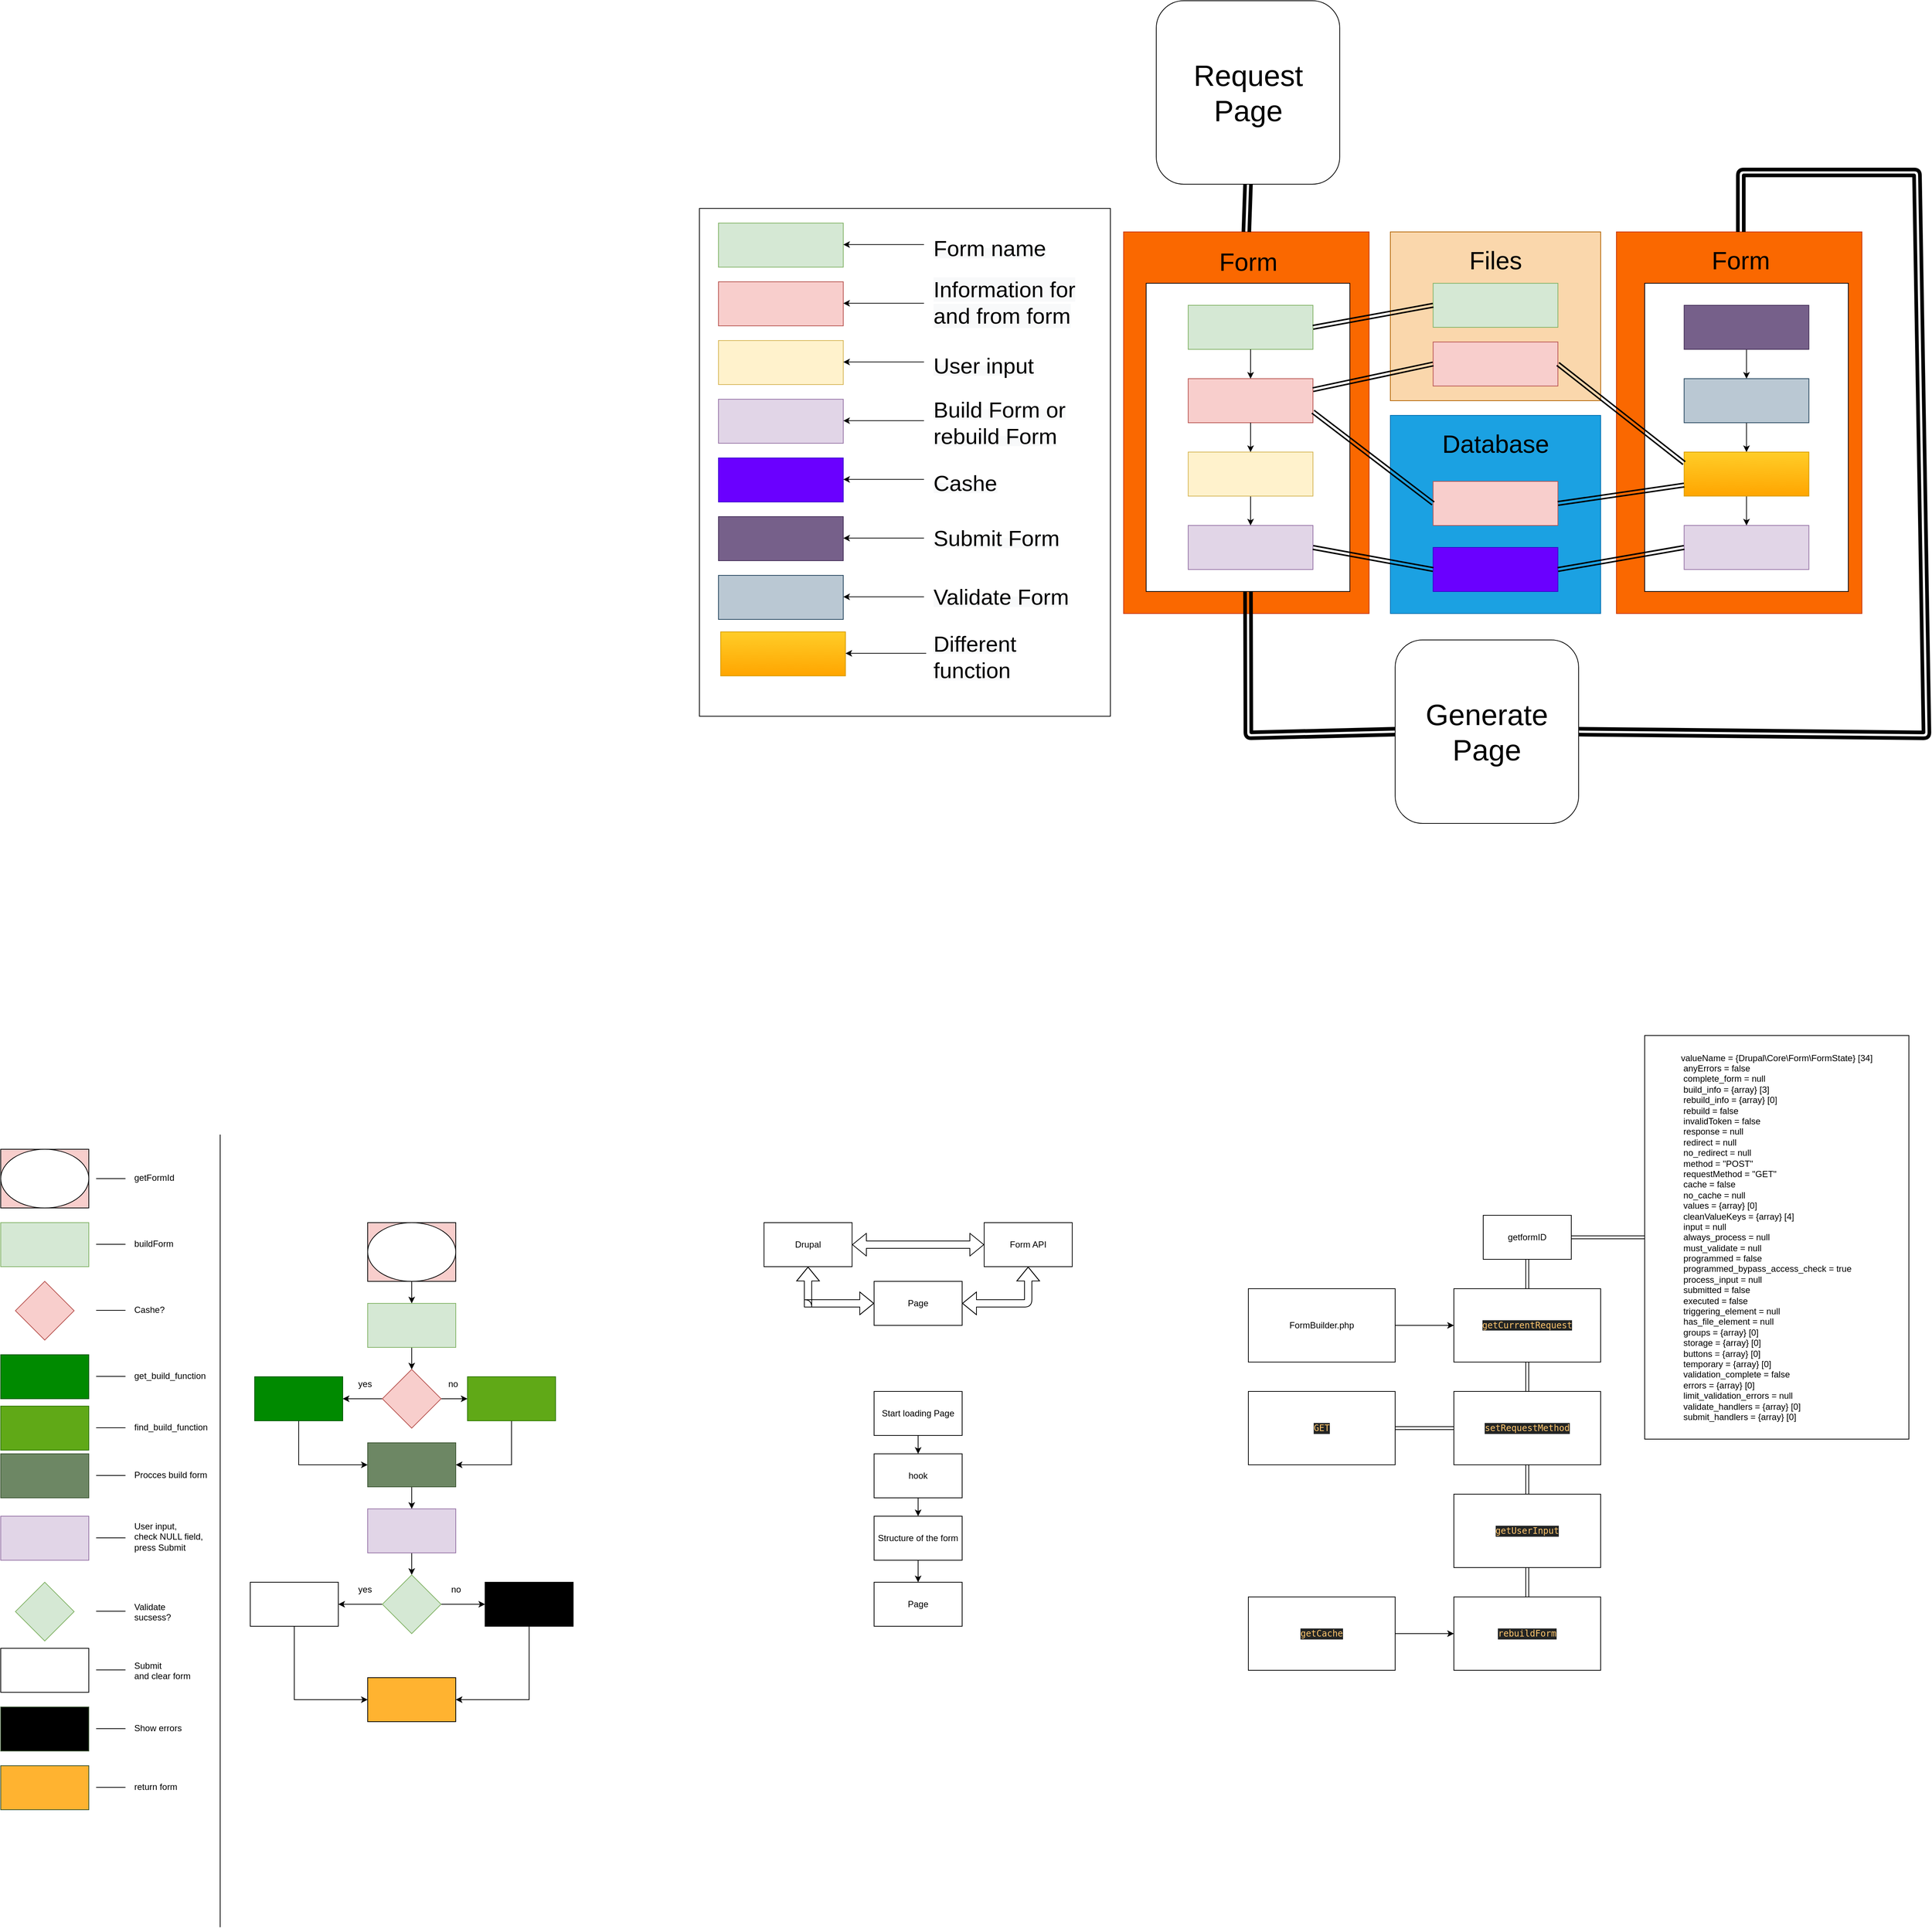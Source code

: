 <mxfile version="15.0.6" type="github" pages="2">
  <diagram id="O6ief5u6mfypZy1Qq0Gh" name="Form API">
    <mxGraphModel dx="1845" dy="2714" grid="0" gridSize="10" guides="1" tooltips="1" connect="1" arrows="1" fold="1" page="0" pageScale="1" pageWidth="827" pageHeight="1169" math="0" shadow="0">
      <root>
        <mxCell id="0" />
        <mxCell id="1" parent="0" />
        <mxCell id="ZhEofRnkuKqLZuCovYMp-74" value="" style="rounded=0;whiteSpace=wrap;html=1;" parent="1" vertex="1">
          <mxGeometry x="972" y="-1262" width="560" height="692" as="geometry" />
        </mxCell>
        <mxCell id="5OaVhiMx0Exll1gIUmzS-57" value="" style="rounded=0;whiteSpace=wrap;html=1;fillColor=#fa6800;strokeColor=#C73500;fontColor=#000000;" parent="1" vertex="1">
          <mxGeometry x="1550" y="-1230" width="334.5" height="520" as="geometry" />
        </mxCell>
        <mxCell id="ZhEofRnkuKqLZuCovYMp-63" value="" style="rounded=0;whiteSpace=wrap;html=1;fillColor=#fa6800;strokeColor=#C73500;fontColor=#000000;" parent="1" vertex="1">
          <mxGeometry x="2221.5" y="-1230" width="334.5" height="520" as="geometry" />
        </mxCell>
        <mxCell id="ZhEofRnkuKqLZuCovYMp-64" value="&lt;font style=&quot;font-size: 34px&quot;&gt;Form&lt;/font&gt;" style="text;html=1;strokeColor=none;fillColor=none;align=center;verticalAlign=middle;whiteSpace=wrap;rounded=0;" parent="1" vertex="1">
          <mxGeometry x="2273" y="-1230" width="236" height="78" as="geometry" />
        </mxCell>
        <mxCell id="ZhEofRnkuKqLZuCovYMp-41" value="" style="rounded=0;whiteSpace=wrap;html=1;" parent="1" vertex="1">
          <mxGeometry x="2260" y="-1160" width="277.5" height="420" as="geometry" />
        </mxCell>
        <mxCell id="ZhEofRnkuKqLZuCovYMp-57" value="" style="edgeStyle=orthogonalEdgeStyle;rounded=0;orthogonalLoop=1;jettySize=auto;html=1;" parent="1" source="ZhEofRnkuKqLZuCovYMp-43" target="ZhEofRnkuKqLZuCovYMp-45" edge="1">
          <mxGeometry x="2602.75" y="-1205" as="geometry" />
        </mxCell>
        <mxCell id="ZhEofRnkuKqLZuCovYMp-43" value="" style="rounded=0;whiteSpace=wrap;html=1;fillColor=#76608a;strokeColor=#432D57;fontColor=#ffffff;" parent="1" vertex="1">
          <mxGeometry x="2313.75" y="-1130" width="170" height="60" as="geometry" />
        </mxCell>
        <mxCell id="ZhEofRnkuKqLZuCovYMp-70" value="" style="edgeStyle=orthogonalEdgeStyle;rounded=0;orthogonalLoop=1;jettySize=auto;html=1;" parent="1" source="ZhEofRnkuKqLZuCovYMp-45" target="ZhEofRnkuKqLZuCovYMp-69" edge="1">
          <mxGeometry relative="1" as="geometry" />
        </mxCell>
        <mxCell id="ZhEofRnkuKqLZuCovYMp-45" value="" style="rounded=0;whiteSpace=wrap;html=1;fillColor=#bac8d3;strokeColor=#23445d;" parent="1" vertex="1">
          <mxGeometry x="2313.75" y="-1030" width="170" height="60" as="geometry" />
        </mxCell>
        <mxCell id="ZhEofRnkuKqLZuCovYMp-15" value="" style="rounded=0;whiteSpace=wrap;html=1;fillColor=#fad7ac;strokeColor=#b46504;" parent="1" vertex="1">
          <mxGeometry x="1913.5" y="-1230" width="286.5" height="230" as="geometry" />
        </mxCell>
        <mxCell id="ZhEofRnkuKqLZuCovYMp-9" value="" style="rounded=0;whiteSpace=wrap;html=1;fillColor=#1ba1e2;strokeColor=#006EAF;fontColor=#ffffff;" parent="1" vertex="1">
          <mxGeometry x="1913.5" y="-980" width="286.5" height="270" as="geometry" />
        </mxCell>
        <mxCell id="vwDWFzu-jIrDnHgNc5qG-3" value="" style="group;shadow=0;fillColor=#f8cecc;strokeColor=#000000;" parent="1" vertex="1" connectable="0">
          <mxGeometry x="520" y="120" width="120" height="80" as="geometry" />
        </mxCell>
        <mxCell id="vwDWFzu-jIrDnHgNc5qG-1" value="" style="ellipse;whiteSpace=wrap;html=1;" parent="vwDWFzu-jIrDnHgNc5qG-3" vertex="1">
          <mxGeometry width="120" height="80" as="geometry" />
        </mxCell>
        <mxCell id="vwDWFzu-jIrDnHgNc5qG-7" value="" style="edgeStyle=orthogonalEdgeStyle;rounded=0;orthogonalLoop=1;jettySize=auto;html=1;" parent="1" source="vwDWFzu-jIrDnHgNc5qG-4" target="vwDWFzu-jIrDnHgNc5qG-6" edge="1">
          <mxGeometry relative="1" as="geometry" />
        </mxCell>
        <mxCell id="vwDWFzu-jIrDnHgNc5qG-4" value="" style="whiteSpace=wrap;html=1;fillColor=#d5e8d4;strokeColor=#82b366;" parent="1" vertex="1">
          <mxGeometry x="520" y="230" width="120" height="60" as="geometry" />
        </mxCell>
        <mxCell id="vwDWFzu-jIrDnHgNc5qG-5" value="" style="edgeStyle=orthogonalEdgeStyle;rounded=0;orthogonalLoop=1;jettySize=auto;html=1;" parent="1" source="vwDWFzu-jIrDnHgNc5qG-1" target="vwDWFzu-jIrDnHgNc5qG-4" edge="1">
          <mxGeometry relative="1" as="geometry" />
        </mxCell>
        <mxCell id="vwDWFzu-jIrDnHgNc5qG-9" value="" style="edgeStyle=orthogonalEdgeStyle;rounded=0;orthogonalLoop=1;jettySize=auto;html=1;" parent="1" source="vwDWFzu-jIrDnHgNc5qG-6" target="vwDWFzu-jIrDnHgNc5qG-8" edge="1">
          <mxGeometry relative="1" as="geometry" />
        </mxCell>
        <mxCell id="vwDWFzu-jIrDnHgNc5qG-11" value="" style="edgeStyle=orthogonalEdgeStyle;rounded=0;orthogonalLoop=1;jettySize=auto;html=1;" parent="1" source="vwDWFzu-jIrDnHgNc5qG-6" target="vwDWFzu-jIrDnHgNc5qG-10" edge="1">
          <mxGeometry relative="1" as="geometry" />
        </mxCell>
        <mxCell id="vwDWFzu-jIrDnHgNc5qG-6" value="&lt;div&gt;&lt;br&gt;&lt;/div&gt;" style="rhombus;whiteSpace=wrap;html=1;fillColor=#f8cecc;strokeColor=#b85450;" parent="1" vertex="1">
          <mxGeometry x="540" y="320" width="80" height="80" as="geometry" />
        </mxCell>
        <mxCell id="vwDWFzu-jIrDnHgNc5qG-16" style="edgeStyle=orthogonalEdgeStyle;rounded=0;orthogonalLoop=1;jettySize=auto;html=1;exitX=0.5;exitY=1;exitDx=0;exitDy=0;entryX=1;entryY=0.5;entryDx=0;entryDy=0;" parent="1" source="vwDWFzu-jIrDnHgNc5qG-8" target="vwDWFzu-jIrDnHgNc5qG-14" edge="1">
          <mxGeometry relative="1" as="geometry" />
        </mxCell>
        <mxCell id="vwDWFzu-jIrDnHgNc5qG-8" value="" style="whiteSpace=wrap;html=1;fillColor=#60a917;strokeColor=#2D7600;fontColor=#ffffff;" parent="1" vertex="1">
          <mxGeometry x="656" y="330" width="120" height="60" as="geometry" />
        </mxCell>
        <mxCell id="vwDWFzu-jIrDnHgNc5qG-15" value="" style="edgeStyle=orthogonalEdgeStyle;rounded=0;orthogonalLoop=1;jettySize=auto;html=1;entryX=0;entryY=0.5;entryDx=0;entryDy=0;" parent="1" source="vwDWFzu-jIrDnHgNc5qG-10" target="vwDWFzu-jIrDnHgNc5qG-14" edge="1">
          <mxGeometry relative="1" as="geometry">
            <Array as="points">
              <mxPoint x="426" y="450" />
            </Array>
          </mxGeometry>
        </mxCell>
        <mxCell id="vwDWFzu-jIrDnHgNc5qG-10" value="&lt;div&gt;&lt;br&gt;&lt;/div&gt;" style="whiteSpace=wrap;html=1;fillColor=#008a00;strokeColor=#005700;fontColor=#ffffff;" parent="1" vertex="1">
          <mxGeometry x="366" y="330" width="120" height="60" as="geometry" />
        </mxCell>
        <mxCell id="vwDWFzu-jIrDnHgNc5qG-12" value="&lt;div&gt;yes&lt;/div&gt;" style="text;html=1;align=center;verticalAlign=middle;resizable=0;points=[];autosize=1;strokeColor=none;" parent="1" vertex="1">
          <mxGeometry x="501" y="330" width="30" height="20" as="geometry" />
        </mxCell>
        <mxCell id="vwDWFzu-jIrDnHgNc5qG-13" value="&lt;div&gt;no&lt;/div&gt;" style="text;html=1;align=center;verticalAlign=middle;resizable=0;points=[];autosize=1;strokeColor=none;" parent="1" vertex="1">
          <mxGeometry x="621" y="330" width="30" height="20" as="geometry" />
        </mxCell>
        <mxCell id="vwDWFzu-jIrDnHgNc5qG-22" value="" style="edgeStyle=orthogonalEdgeStyle;rounded=0;orthogonalLoop=1;jettySize=auto;html=1;" parent="1" source="vwDWFzu-jIrDnHgNc5qG-14" target="vwDWFzu-jIrDnHgNc5qG-21" edge="1">
          <mxGeometry relative="1" as="geometry" />
        </mxCell>
        <mxCell id="vwDWFzu-jIrDnHgNc5qG-14" value="" style="whiteSpace=wrap;html=1;fillColor=#6d8764;strokeColor=#3A5431;fontColor=#ffffff;" parent="1" vertex="1">
          <mxGeometry x="520" y="420" width="120" height="60" as="geometry" />
        </mxCell>
        <mxCell id="vwDWFzu-jIrDnHgNc5qG-24" value="" style="edgeStyle=orthogonalEdgeStyle;rounded=0;orthogonalLoop=1;jettySize=auto;html=1;" parent="1" source="vwDWFzu-jIrDnHgNc5qG-21" target="vwDWFzu-jIrDnHgNc5qG-23" edge="1">
          <mxGeometry relative="1" as="geometry" />
        </mxCell>
        <mxCell id="vwDWFzu-jIrDnHgNc5qG-21" value="" style="whiteSpace=wrap;html=1;fillColor=#e1d5e7;strokeColor=#9673a6;" parent="1" vertex="1">
          <mxGeometry x="520" y="510" width="120" height="60" as="geometry" />
        </mxCell>
        <mxCell id="vwDWFzu-jIrDnHgNc5qG-30" value="" style="edgeStyle=orthogonalEdgeStyle;rounded=0;orthogonalLoop=1;jettySize=auto;html=1;" parent="1" source="vwDWFzu-jIrDnHgNc5qG-23" target="vwDWFzu-jIrDnHgNc5qG-29" edge="1">
          <mxGeometry relative="1" as="geometry" />
        </mxCell>
        <mxCell id="vwDWFzu-jIrDnHgNc5qG-32" value="" style="edgeStyle=orthogonalEdgeStyle;rounded=0;orthogonalLoop=1;jettySize=auto;html=1;" parent="1" source="vwDWFzu-jIrDnHgNc5qG-23" target="vwDWFzu-jIrDnHgNc5qG-31" edge="1">
          <mxGeometry relative="1" as="geometry" />
        </mxCell>
        <mxCell id="vwDWFzu-jIrDnHgNc5qG-23" value="" style="rhombus;whiteSpace=wrap;html=1;fillColor=#d5e8d4;strokeColor=#82b366;" parent="1" vertex="1">
          <mxGeometry x="540" y="600" width="80" height="80" as="geometry" />
        </mxCell>
        <mxCell id="vwDWFzu-jIrDnHgNc5qG-39" style="edgeStyle=orthogonalEdgeStyle;rounded=0;orthogonalLoop=1;jettySize=auto;html=1;exitX=0.5;exitY=1;exitDx=0;exitDy=0;entryX=0;entryY=0.5;entryDx=0;entryDy=0;" parent="1" source="vwDWFzu-jIrDnHgNc5qG-29" target="vwDWFzu-jIrDnHgNc5qG-35" edge="1">
          <mxGeometry relative="1" as="geometry" />
        </mxCell>
        <mxCell id="vwDWFzu-jIrDnHgNc5qG-29" value="" style="whiteSpace=wrap;html=1;" parent="1" vertex="1">
          <mxGeometry x="360" y="610" width="120" height="60" as="geometry" />
        </mxCell>
        <mxCell id="vwDWFzu-jIrDnHgNc5qG-38" style="edgeStyle=orthogonalEdgeStyle;rounded=0;orthogonalLoop=1;jettySize=auto;html=1;exitX=0.5;exitY=1;exitDx=0;exitDy=0;entryX=1;entryY=0.5;entryDx=0;entryDy=0;" parent="1" source="vwDWFzu-jIrDnHgNc5qG-31" target="vwDWFzu-jIrDnHgNc5qG-35" edge="1">
          <mxGeometry relative="1" as="geometry" />
        </mxCell>
        <mxCell id="vwDWFzu-jIrDnHgNc5qG-31" value="" style="whiteSpace=wrap;html=1;fillColor=#000000;" parent="1" vertex="1">
          <mxGeometry x="680" y="610" width="120" height="60" as="geometry" />
        </mxCell>
        <mxCell id="vwDWFzu-jIrDnHgNc5qG-33" value="yes" style="text;html=1;align=center;verticalAlign=middle;resizable=0;points=[];autosize=1;strokeColor=none;" parent="1" vertex="1">
          <mxGeometry x="501" y="610" width="30" height="20" as="geometry" />
        </mxCell>
        <mxCell id="vwDWFzu-jIrDnHgNc5qG-34" value="no" style="text;html=1;align=center;verticalAlign=middle;resizable=0;points=[];autosize=1;strokeColor=none;" parent="1" vertex="1">
          <mxGeometry x="625" y="610" width="30" height="20" as="geometry" />
        </mxCell>
        <mxCell id="vwDWFzu-jIrDnHgNc5qG-35" value="" style="whiteSpace=wrap;html=1;fillColor=#FFB330;" parent="1" vertex="1">
          <mxGeometry x="520" y="740" width="120" height="60" as="geometry" />
        </mxCell>
        <mxCell id="UKn0JYUitaW4UZxNzAGU-24" value="" style="group;shadow=0;fillColor=#f8cecc;strokeColor=#000000;" parent="1" vertex="1" connectable="0">
          <mxGeometry x="20" y="20" width="120" height="80" as="geometry" />
        </mxCell>
        <mxCell id="UKn0JYUitaW4UZxNzAGU-25" value="" style="ellipse;whiteSpace=wrap;html=1;" parent="UKn0JYUitaW4UZxNzAGU-24" vertex="1">
          <mxGeometry width="120" height="80" as="geometry" />
        </mxCell>
        <mxCell id="UKn0JYUitaW4UZxNzAGU-28" value="&lt;div&gt;getFormId&lt;/div&gt;" style="text;whiteSpace=wrap;html=1;" parent="1" vertex="1">
          <mxGeometry x="200" y="45" width="80" height="30" as="geometry" />
        </mxCell>
        <mxCell id="UKn0JYUitaW4UZxNzAGU-31" value="" style="endArrow=none;html=1;" parent="1" edge="1">
          <mxGeometry width="50" height="50" relative="1" as="geometry">
            <mxPoint x="150" y="60" as="sourcePoint" />
            <mxPoint x="190" y="60" as="targetPoint" />
          </mxGeometry>
        </mxCell>
        <mxCell id="UKn0JYUitaW4UZxNzAGU-32" value="" style="whiteSpace=wrap;html=1;fillColor=#d5e8d4;strokeColor=#82b366;" parent="1" vertex="1">
          <mxGeometry x="20" y="120" width="120" height="60" as="geometry" />
        </mxCell>
        <mxCell id="UKn0JYUitaW4UZxNzAGU-33" value="" style="endArrow=none;html=1;" parent="1" edge="1">
          <mxGeometry width="50" height="50" relative="1" as="geometry">
            <mxPoint x="150" y="149.5" as="sourcePoint" />
            <mxPoint x="190" y="149.5" as="targetPoint" />
          </mxGeometry>
        </mxCell>
        <mxCell id="UKn0JYUitaW4UZxNzAGU-34" value="buildForm" style="text;whiteSpace=wrap;html=1;" parent="1" vertex="1">
          <mxGeometry x="200" y="135" width="80" height="30" as="geometry" />
        </mxCell>
        <mxCell id="UKn0JYUitaW4UZxNzAGU-35" value="&lt;div&gt;&lt;br&gt;&lt;/div&gt;" style="rhombus;whiteSpace=wrap;html=1;fillColor=#f8cecc;strokeColor=#b85450;" parent="1" vertex="1">
          <mxGeometry x="40" y="200" width="80" height="80" as="geometry" />
        </mxCell>
        <mxCell id="UKn0JYUitaW4UZxNzAGU-36" value="" style="rhombus;whiteSpace=wrap;html=1;fillColor=#d5e8d4;strokeColor=#82b366;" parent="1" vertex="1">
          <mxGeometry x="40" y="610" width="80" height="80" as="geometry" />
        </mxCell>
        <mxCell id="UKn0JYUitaW4UZxNzAGU-37" value="" style="endArrow=none;html=1;" parent="1" edge="1">
          <mxGeometry width="50" height="50" relative="1" as="geometry">
            <mxPoint x="150" y="239.5" as="sourcePoint" />
            <mxPoint x="190" y="239.5" as="targetPoint" />
          </mxGeometry>
        </mxCell>
        <mxCell id="UKn0JYUitaW4UZxNzAGU-38" value="" style="endArrow=none;html=1;" parent="1" edge="1">
          <mxGeometry width="50" height="50" relative="1" as="geometry">
            <mxPoint x="150" y="649.5" as="sourcePoint" />
            <mxPoint x="190" y="649.5" as="targetPoint" />
          </mxGeometry>
        </mxCell>
        <mxCell id="UKn0JYUitaW4UZxNzAGU-39" value="&lt;div&gt;Cashe?&lt;/div&gt;" style="text;whiteSpace=wrap;html=1;" parent="1" vertex="1">
          <mxGeometry x="200" y="225" width="70" height="30" as="geometry" />
        </mxCell>
        <mxCell id="UKn0JYUitaW4UZxNzAGU-40" value="&lt;div&gt;Validate&lt;/div&gt;&lt;div&gt;sucsess?&lt;/div&gt;" style="text;whiteSpace=wrap;html=1;" parent="1" vertex="1">
          <mxGeometry x="200" y="630" width="70" height="40" as="geometry" />
        </mxCell>
        <mxCell id="UKn0JYUitaW4UZxNzAGU-41" value="" style="whiteSpace=wrap;html=1;fillColor=#e1d5e7;strokeColor=#9673a6;" parent="1" vertex="1">
          <mxGeometry x="20" y="520" width="120" height="60" as="geometry" />
        </mxCell>
        <mxCell id="UKn0JYUitaW4UZxNzAGU-42" value="" style="endArrow=none;html=1;" parent="1" edge="1">
          <mxGeometry width="50" height="50" relative="1" as="geometry">
            <mxPoint x="150" y="549.5" as="sourcePoint" />
            <mxPoint x="190" y="549.5" as="targetPoint" />
          </mxGeometry>
        </mxCell>
        <mxCell id="UKn0JYUitaW4UZxNzAGU-43" value="&lt;div&gt;User input,&lt;br&gt;check NULL field,&lt;br&gt;&lt;/div&gt;press Submit" style="text;whiteSpace=wrap;html=1;" parent="1" vertex="1">
          <mxGeometry x="200" y="520" width="120" height="60" as="geometry" />
        </mxCell>
        <mxCell id="UKn0JYUitaW4UZxNzAGU-44" value="&lt;div&gt;&lt;br&gt;&lt;/div&gt;" style="whiteSpace=wrap;html=1;fillColor=#008a00;strokeColor=#005700;fontColor=#ffffff;" parent="1" vertex="1">
          <mxGeometry x="20" y="300" width="120" height="60" as="geometry" />
        </mxCell>
        <mxCell id="UKn0JYUitaW4UZxNzAGU-45" value="&lt;div&gt;get_build_function&lt;/div&gt;" style="text;whiteSpace=wrap;html=1;" parent="1" vertex="1">
          <mxGeometry x="200" y="315" width="120" height="30" as="geometry" />
        </mxCell>
        <mxCell id="UKn0JYUitaW4UZxNzAGU-47" value="" style="endArrow=none;html=1;" parent="1" edge="1">
          <mxGeometry width="50" height="50" relative="1" as="geometry">
            <mxPoint x="150" y="329.5" as="sourcePoint" />
            <mxPoint x="190" y="329.5" as="targetPoint" />
          </mxGeometry>
        </mxCell>
        <mxCell id="UKn0JYUitaW4UZxNzAGU-48" value="&lt;div&gt;&lt;br&gt;&lt;/div&gt;" style="whiteSpace=wrap;html=1;fillColor=#60a917;strokeColor=#2D7600;fontColor=#ffffff;" parent="1" vertex="1">
          <mxGeometry x="20" y="370" width="120" height="60" as="geometry" />
        </mxCell>
        <mxCell id="UKn0JYUitaW4UZxNzAGU-49" value="&lt;div&gt;find_build_function&lt;/div&gt;" style="text;whiteSpace=wrap;html=1;" parent="1" vertex="1">
          <mxGeometry x="200" y="385" width="120" height="30" as="geometry" />
        </mxCell>
        <mxCell id="UKn0JYUitaW4UZxNzAGU-50" value="" style="endArrow=none;html=1;" parent="1" edge="1">
          <mxGeometry width="50" height="50" relative="1" as="geometry">
            <mxPoint x="150" y="399.5" as="sourcePoint" />
            <mxPoint x="190" y="399.5" as="targetPoint" />
          </mxGeometry>
        </mxCell>
        <mxCell id="UKn0JYUitaW4UZxNzAGU-51" value="&lt;div&gt;&lt;br&gt;&lt;/div&gt;" style="whiteSpace=wrap;html=1;fillColor=#6d8764;strokeColor=#3A5431;fontColor=#ffffff;" parent="1" vertex="1">
          <mxGeometry x="20" y="435" width="120" height="60" as="geometry" />
        </mxCell>
        <mxCell id="UKn0JYUitaW4UZxNzAGU-52" value="&lt;div&gt;Procces build form&lt;/div&gt;" style="text;whiteSpace=wrap;html=1;" parent="1" vertex="1">
          <mxGeometry x="200" y="450" width="120" height="30" as="geometry" />
        </mxCell>
        <mxCell id="UKn0JYUitaW4UZxNzAGU-53" value="" style="endArrow=none;html=1;" parent="1" edge="1">
          <mxGeometry width="50" height="50" relative="1" as="geometry">
            <mxPoint x="150" y="464.5" as="sourcePoint" />
            <mxPoint x="190" y="464.5" as="targetPoint" />
          </mxGeometry>
        </mxCell>
        <mxCell id="UKn0JYUitaW4UZxNzAGU-54" value="" style="endArrow=none;html=1;" parent="1" edge="1">
          <mxGeometry width="50" height="50" relative="1" as="geometry">
            <mxPoint x="319" y="1080" as="sourcePoint" />
            <mxPoint x="319" as="targetPoint" />
          </mxGeometry>
        </mxCell>
        <mxCell id="UKn0JYUitaW4UZxNzAGU-55" value="&lt;div&gt;&lt;br&gt;&lt;/div&gt;" style="whiteSpace=wrap;html=1;strokeColor=#3A5431;fontColor=#ffffff;fillColor=#000000;" parent="1" vertex="1">
          <mxGeometry x="20" y="780" width="120" height="60" as="geometry" />
        </mxCell>
        <mxCell id="UKn0JYUitaW4UZxNzAGU-56" value="&lt;div&gt;Show errors&lt;/div&gt;" style="text;whiteSpace=wrap;html=1;" parent="1" vertex="1">
          <mxGeometry x="200" y="795" width="120" height="30" as="geometry" />
        </mxCell>
        <mxCell id="UKn0JYUitaW4UZxNzAGU-57" value="" style="endArrow=none;html=1;" parent="1" edge="1">
          <mxGeometry width="50" height="50" relative="1" as="geometry">
            <mxPoint x="150" y="809.5" as="sourcePoint" />
            <mxPoint x="190" y="809.5" as="targetPoint" />
          </mxGeometry>
        </mxCell>
        <mxCell id="UKn0JYUitaW4UZxNzAGU-59" value="" style="whiteSpace=wrap;html=1;" parent="1" vertex="1">
          <mxGeometry x="20" y="700" width="120" height="60" as="geometry" />
        </mxCell>
        <mxCell id="UKn0JYUitaW4UZxNzAGU-60" value="" style="endArrow=none;html=1;" parent="1" edge="1">
          <mxGeometry width="50" height="50" relative="1" as="geometry">
            <mxPoint x="150" y="729.5" as="sourcePoint" />
            <mxPoint x="190" y="729.5" as="targetPoint" />
          </mxGeometry>
        </mxCell>
        <mxCell id="UKn0JYUitaW4UZxNzAGU-61" value="Submit&lt;br&gt;and clear form" style="text;whiteSpace=wrap;html=1;" parent="1" vertex="1">
          <mxGeometry x="200" y="710" width="90" height="40" as="geometry" />
        </mxCell>
        <mxCell id="UKn0JYUitaW4UZxNzAGU-62" value="&lt;div&gt;&lt;br&gt;&lt;/div&gt;" style="whiteSpace=wrap;html=1;strokeColor=#3A5431;fontColor=#ffffff;fillColor=#FFB330;" parent="1" vertex="1">
          <mxGeometry x="20" y="860" width="120" height="60" as="geometry" />
        </mxCell>
        <mxCell id="UKn0JYUitaW4UZxNzAGU-63" value="&lt;div&gt;return form&lt;/div&gt;" style="text;whiteSpace=wrap;html=1;" parent="1" vertex="1">
          <mxGeometry x="200" y="875" width="120" height="30" as="geometry" />
        </mxCell>
        <mxCell id="UKn0JYUitaW4UZxNzAGU-64" value="" style="endArrow=none;html=1;" parent="1" edge="1">
          <mxGeometry width="50" height="50" relative="1" as="geometry">
            <mxPoint x="150" y="889.5" as="sourcePoint" />
            <mxPoint x="190" y="889.5" as="targetPoint" />
          </mxGeometry>
        </mxCell>
        <mxCell id="5OaVhiMx0Exll1gIUmzS-1" value="Drupal&lt;br&gt;" style="rounded=0;whiteSpace=wrap;html=1;" parent="1" vertex="1">
          <mxGeometry x="1060" y="120" width="120" height="60" as="geometry" />
        </mxCell>
        <mxCell id="5OaVhiMx0Exll1gIUmzS-2" value="Form API" style="rounded=0;whiteSpace=wrap;html=1;" parent="1" vertex="1">
          <mxGeometry x="1360" y="120" width="120" height="60" as="geometry" />
        </mxCell>
        <mxCell id="5OaVhiMx0Exll1gIUmzS-3" value="Page" style="rounded=0;whiteSpace=wrap;html=1;" parent="1" vertex="1">
          <mxGeometry x="1210" y="200" width="120" height="60" as="geometry" />
        </mxCell>
        <mxCell id="5OaVhiMx0Exll1gIUmzS-4" value="" style="shape=flexArrow;endArrow=classic;startArrow=classic;html=1;entryX=0;entryY=0.5;entryDx=0;entryDy=0;exitX=0.5;exitY=1;exitDx=0;exitDy=0;" parent="1" source="5OaVhiMx0Exll1gIUmzS-1" target="5OaVhiMx0Exll1gIUmzS-3" edge="1">
          <mxGeometry width="100" height="100" relative="1" as="geometry">
            <mxPoint x="1040" y="420" as="sourcePoint" />
            <mxPoint x="1140" y="320" as="targetPoint" />
            <Array as="points">
              <mxPoint x="1120" y="240" />
              <mxPoint x="1120" y="230" />
            </Array>
          </mxGeometry>
        </mxCell>
        <mxCell id="5OaVhiMx0Exll1gIUmzS-5" value="" style="shape=flexArrow;endArrow=classic;startArrow=classic;html=1;entryX=0;entryY=0.5;entryDx=0;entryDy=0;exitX=1;exitY=0.5;exitDx=0;exitDy=0;" parent="1" source="5OaVhiMx0Exll1gIUmzS-1" target="5OaVhiMx0Exll1gIUmzS-2" edge="1">
          <mxGeometry width="100" height="100" relative="1" as="geometry">
            <mxPoint x="1040" y="420" as="sourcePoint" />
            <mxPoint x="1140" y="320" as="targetPoint" />
          </mxGeometry>
        </mxCell>
        <mxCell id="5OaVhiMx0Exll1gIUmzS-11" value="" style="edgeStyle=orthogonalEdgeStyle;rounded=0;orthogonalLoop=1;jettySize=auto;html=1;" parent="1" source="5OaVhiMx0Exll1gIUmzS-7" target="5OaVhiMx0Exll1gIUmzS-8" edge="1">
          <mxGeometry relative="1" as="geometry" />
        </mxCell>
        <mxCell id="5OaVhiMx0Exll1gIUmzS-7" value="Start loading Page" style="rounded=0;whiteSpace=wrap;html=1;" parent="1" vertex="1">
          <mxGeometry x="1210" y="350" width="120" height="60" as="geometry" />
        </mxCell>
        <mxCell id="5OaVhiMx0Exll1gIUmzS-13" value="" style="edgeStyle=orthogonalEdgeStyle;rounded=0;orthogonalLoop=1;jettySize=auto;html=1;entryX=0.5;entryY=0;entryDx=0;entryDy=0;" parent="1" source="5OaVhiMx0Exll1gIUmzS-8" target="5OaVhiMx0Exll1gIUmzS-18" edge="1">
          <mxGeometry relative="1" as="geometry">
            <mxPoint x="1270" y="520" as="targetPoint" />
          </mxGeometry>
        </mxCell>
        <mxCell id="5OaVhiMx0Exll1gIUmzS-8" value="hook" style="rounded=0;whiteSpace=wrap;html=1;" parent="1" vertex="1">
          <mxGeometry x="1210" y="435" width="120" height="60" as="geometry" />
        </mxCell>
        <mxCell id="5OaVhiMx0Exll1gIUmzS-17" value="" style="edgeStyle=orthogonalEdgeStyle;rounded=0;orthogonalLoop=1;jettySize=auto;html=1;exitX=0.5;exitY=1;exitDx=0;exitDy=0;" parent="1" source="5OaVhiMx0Exll1gIUmzS-18" target="5OaVhiMx0Exll1gIUmzS-16" edge="1">
          <mxGeometry relative="1" as="geometry">
            <mxPoint x="1270" y="580" as="sourcePoint" />
          </mxGeometry>
        </mxCell>
        <mxCell id="5OaVhiMx0Exll1gIUmzS-16" value="Page" style="whiteSpace=wrap;html=1;rounded=0;" parent="1" vertex="1">
          <mxGeometry x="1210" y="610" width="120" height="60" as="geometry" />
        </mxCell>
        <mxCell id="5OaVhiMx0Exll1gIUmzS-18" value="Structure of the form" style="rounded=0;whiteSpace=wrap;html=1;" parent="1" vertex="1">
          <mxGeometry x="1210" y="520" width="120" height="60" as="geometry" />
        </mxCell>
        <mxCell id="5OaVhiMx0Exll1gIUmzS-20" value="" style="shape=flexArrow;endArrow=classic;startArrow=classic;html=1;entryX=0.5;entryY=1;entryDx=0;entryDy=0;exitX=1;exitY=0.5;exitDx=0;exitDy=0;" parent="1" source="5OaVhiMx0Exll1gIUmzS-3" target="5OaVhiMx0Exll1gIUmzS-2" edge="1">
          <mxGeometry width="100" height="100" relative="1" as="geometry">
            <mxPoint x="1260" y="230" as="sourcePoint" />
            <mxPoint x="1360" y="130" as="targetPoint" />
            <Array as="points">
              <mxPoint x="1420" y="230" />
              <mxPoint x="1420" y="210" />
            </Array>
          </mxGeometry>
        </mxCell>
        <mxCell id="5OaVhiMx0Exll1gIUmzS-21" value="getformID" style="rounded=0;whiteSpace=wrap;html=1;" parent="1" vertex="1">
          <mxGeometry x="2040" y="110" width="120" height="60" as="geometry" />
        </mxCell>
        <mxCell id="5OaVhiMx0Exll1gIUmzS-22" value="&lt;span style=&quot;background-color: rgb(35 , 37 , 37) ; color: rgb(255 , 198 , 109) ; font-family: &amp;#34;jetbrains mono&amp;#34; , monospace&quot;&gt;getCurrentRequest&lt;/span&gt;" style="whiteSpace=wrap;html=1;rounded=0;" parent="1" vertex="1">
          <mxGeometry x="2000" y="210" width="200" height="100" as="geometry" />
        </mxCell>
        <mxCell id="5OaVhiMx0Exll1gIUmzS-24" value="&lt;pre style=&quot;background-color: #2b2b2b ; color: #a9b7c6 ; font-family: &amp;#34;jetbrains mono&amp;#34; , monospace ; font-size: 9 8pt&quot;&gt;&lt;span style=&quot;color: #ffc66d ; background-color: #232525&quot;&gt;setRequestMethod&lt;/span&gt;&lt;/pre&gt;" style="whiteSpace=wrap;html=1;rounded=0;" parent="1" vertex="1">
          <mxGeometry x="2000" y="350" width="200" height="100" as="geometry" />
        </mxCell>
        <mxCell id="5OaVhiMx0Exll1gIUmzS-29" value="&lt;pre style=&quot;background-color: #2b2b2b ; color: #a9b7c6 ; font-family: &amp;#34;jetbrains mono&amp;#34; , monospace ; font-size: 9 8pt&quot;&gt;&lt;span style=&quot;color: #ffc66d ; background-color: #232525&quot;&gt;GET&lt;/span&gt;&lt;/pre&gt;" style="whiteSpace=wrap;html=1;rounded=0;" parent="1" vertex="1">
          <mxGeometry x="1720" y="350" width="200" height="100" as="geometry" />
        </mxCell>
        <mxCell id="5OaVhiMx0Exll1gIUmzS-35" value="&lt;pre style=&quot;background-color: #2b2b2b ; color: #a9b7c6 ; font-family: &amp;#34;jetbrains mono&amp;#34; , monospace ; font-size: 9 8pt&quot;&gt;&lt;pre style=&quot;font-family: &amp;#34;jetbrains mono&amp;#34; , monospace&quot;&gt;&lt;span style=&quot;color: #ffc66d ; background-color: #232525&quot;&gt;getUserInput&lt;/span&gt;&lt;/pre&gt;&lt;/pre&gt;" style="whiteSpace=wrap;html=1;rounded=0;" parent="1" vertex="1">
          <mxGeometry x="2000" y="490" width="200" height="100" as="geometry" />
        </mxCell>
        <mxCell id="5OaVhiMx0Exll1gIUmzS-40" value="" style="edgeStyle=orthogonalEdgeStyle;rounded=0;orthogonalLoop=1;jettySize=auto;html=1;entryX=0;entryY=0.5;entryDx=0;entryDy=0;exitX=1;exitY=0.5;exitDx=0;exitDy=0;" parent="1" source="5OaVhiMx0Exll1gIUmzS-39" target="5OaVhiMx0Exll1gIUmzS-37" edge="1">
          <mxGeometry relative="1" as="geometry">
            <mxPoint x="1950" y="790" as="sourcePoint" />
          </mxGeometry>
        </mxCell>
        <mxCell id="5OaVhiMx0Exll1gIUmzS-37" value="&lt;pre style=&quot;background-color: #2b2b2b ; color: #a9b7c6 ; font-family: &amp;#34;jetbrains mono&amp;#34; , monospace ; font-size: 9 8pt&quot;&gt;&lt;pre style=&quot;font-family: &amp;#34;jetbrains mono&amp;#34; , monospace&quot;&gt;&lt;pre style=&quot;font-family: &amp;#34;jetbrains mono&amp;#34; , monospace&quot;&gt;&lt;span style=&quot;color: #ffc66d ; background-color: #232525&quot;&gt;rebuildForm&lt;/span&gt;&lt;/pre&gt;&lt;/pre&gt;&lt;/pre&gt;" style="whiteSpace=wrap;html=1;rounded=0;" parent="1" vertex="1">
          <mxGeometry x="2000" y="630" width="200" height="100" as="geometry" />
        </mxCell>
        <mxCell id="5OaVhiMx0Exll1gIUmzS-39" value="&lt;pre style=&quot;background-color: #2b2b2b ; color: #a9b7c6 ; font-family: &amp;#34;jetbrains mono&amp;#34; , monospace ; font-size: 9 8pt&quot;&gt;&lt;pre style=&quot;font-family: &amp;#34;jetbrains mono&amp;#34; , monospace&quot;&gt;&lt;pre style=&quot;font-family: &amp;#34;jetbrains mono&amp;#34; , monospace&quot;&gt;&lt;pre style=&quot;font-family: &amp;#34;jetbrains mono&amp;#34; , monospace&quot;&gt;&lt;span style=&quot;color: #ffc66d ; background-color: #232525&quot;&gt;getCache&lt;/span&gt;&lt;/pre&gt;&lt;/pre&gt;&lt;/pre&gt;&lt;/pre&gt;" style="whiteSpace=wrap;html=1;rounded=0;" parent="1" vertex="1">
          <mxGeometry x="1720" y="630" width="200" height="100" as="geometry" />
        </mxCell>
        <mxCell id="5OaVhiMx0Exll1gIUmzS-41" value="" style="endArrow=classic;html=1;entryX=0;entryY=0.5;entryDx=0;entryDy=0;exitX=1;exitY=0.5;exitDx=0;exitDy=0;" parent="1" source="5OaVhiMx0Exll1gIUmzS-42" target="5OaVhiMx0Exll1gIUmzS-22" edge="1">
          <mxGeometry width="50" height="50" relative="1" as="geometry">
            <mxPoint x="1920" y="225" as="sourcePoint" />
            <mxPoint x="1970" y="230" as="targetPoint" />
          </mxGeometry>
        </mxCell>
        <mxCell id="5OaVhiMx0Exll1gIUmzS-42" value="&lt;span style=&quot;font-family: &amp;#34;helvetica&amp;#34;&quot;&gt;FormBuilder.php&lt;/span&gt;" style="rounded=0;whiteSpace=wrap;html=1;" parent="1" vertex="1">
          <mxGeometry x="1720" y="210" width="200" height="100" as="geometry" />
        </mxCell>
        <mxCell id="5OaVhiMx0Exll1gIUmzS-44" value="&lt;div style=&quot;text-align: left&quot;&gt;valueName = {Drupal\Core\Form\FormState} [34]&lt;/div&gt;&lt;div style=&quot;text-align: left&quot;&gt;&amp;nbsp;anyErrors = false&lt;/div&gt;&lt;div style=&quot;text-align: left&quot;&gt;&amp;nbsp;complete_form = null&lt;/div&gt;&lt;div style=&quot;text-align: left&quot;&gt;&amp;nbsp;build_info = {array} [3]&lt;/div&gt;&lt;div style=&quot;text-align: left&quot;&gt;&amp;nbsp;rebuild_info = {array} [0]&lt;/div&gt;&lt;div style=&quot;text-align: left&quot;&gt;&amp;nbsp;rebuild = false&lt;/div&gt;&lt;div style=&quot;text-align: left&quot;&gt;&amp;nbsp;invalidToken = false&lt;/div&gt;&lt;div style=&quot;text-align: left&quot;&gt;&amp;nbsp;response = null&lt;/div&gt;&lt;div style=&quot;text-align: left&quot;&gt;&amp;nbsp;redirect = null&lt;/div&gt;&lt;div style=&quot;text-align: left&quot;&gt;&amp;nbsp;no_redirect = null&lt;/div&gt;&lt;div style=&quot;text-align: left&quot;&gt;&amp;nbsp;method = &quot;POST&quot;&lt;/div&gt;&lt;div style=&quot;text-align: left&quot;&gt;&amp;nbsp;requestMethod = &quot;GET&quot;&lt;/div&gt;&lt;div style=&quot;text-align: left&quot;&gt;&amp;nbsp;cache = false&lt;/div&gt;&lt;div style=&quot;text-align: left&quot;&gt;&amp;nbsp;no_cache = null&lt;/div&gt;&lt;div style=&quot;text-align: left&quot;&gt;&amp;nbsp;values = {array} [0]&lt;/div&gt;&lt;div style=&quot;text-align: left&quot;&gt;&amp;nbsp;cleanValueKeys = {array} [4]&lt;/div&gt;&lt;div style=&quot;text-align: left&quot;&gt;&amp;nbsp;input = null&lt;/div&gt;&lt;div style=&quot;text-align: left&quot;&gt;&amp;nbsp;always_process = null&lt;/div&gt;&lt;div style=&quot;text-align: left&quot;&gt;&amp;nbsp;must_validate = null&lt;/div&gt;&lt;div style=&quot;text-align: left&quot;&gt;&amp;nbsp;programmed = false&lt;/div&gt;&lt;div style=&quot;text-align: left&quot;&gt;&amp;nbsp;programmed_bypass_access_check = true&lt;/div&gt;&lt;div style=&quot;text-align: left&quot;&gt;&amp;nbsp;process_input = null&lt;/div&gt;&lt;div style=&quot;text-align: left&quot;&gt;&amp;nbsp;submitted = false&lt;/div&gt;&lt;div style=&quot;text-align: left&quot;&gt;&amp;nbsp;executed = false&lt;/div&gt;&lt;div style=&quot;text-align: left&quot;&gt;&amp;nbsp;triggering_element = null&lt;/div&gt;&lt;div style=&quot;text-align: left&quot;&gt;&amp;nbsp;has_file_element = null&lt;/div&gt;&lt;div style=&quot;text-align: left&quot;&gt;&amp;nbsp;groups = {array} [0]&lt;/div&gt;&lt;div style=&quot;text-align: left&quot;&gt;&amp;nbsp;storage = {array} [0]&lt;/div&gt;&lt;div style=&quot;text-align: left&quot;&gt;&amp;nbsp;buttons = {array} [0]&lt;/div&gt;&lt;div style=&quot;text-align: left&quot;&gt;&amp;nbsp;temporary = {array} [0]&lt;/div&gt;&lt;div style=&quot;text-align: left&quot;&gt;&amp;nbsp;validation_complete = false&lt;/div&gt;&lt;div style=&quot;text-align: left&quot;&gt;&amp;nbsp;errors = {array} [0]&lt;/div&gt;&lt;div style=&quot;text-align: left&quot;&gt;&amp;nbsp;limit_validation_errors = null&lt;/div&gt;&lt;div style=&quot;text-align: left&quot;&gt;&amp;nbsp;validate_handlers = {array} [0]&lt;/div&gt;&lt;div style=&quot;text-align: left&quot;&gt;&amp;nbsp;submit_handlers = {array} [0]&lt;/div&gt;" style="rounded=0;whiteSpace=wrap;html=1;" parent="1" vertex="1">
          <mxGeometry x="2260" y="-135" width="360" height="550" as="geometry" />
        </mxCell>
        <mxCell id="5OaVhiMx0Exll1gIUmzS-46" value="" style="shape=link;html=1;entryX=0;entryY=0.5;entryDx=0;entryDy=0;exitX=1;exitY=0.5;exitDx=0;exitDy=0;" parent="1" source="5OaVhiMx0Exll1gIUmzS-21" target="5OaVhiMx0Exll1gIUmzS-44" edge="1">
          <mxGeometry width="100" relative="1" as="geometry">
            <mxPoint x="2200" y="80" as="sourcePoint" />
            <mxPoint x="2220" y="170" as="targetPoint" />
          </mxGeometry>
        </mxCell>
        <mxCell id="5OaVhiMx0Exll1gIUmzS-48" value="" style="shape=link;html=1;entryX=0.5;entryY=0;entryDx=0;entryDy=0;exitX=0.5;exitY=1;exitDx=0;exitDy=0;" parent="1" source="5OaVhiMx0Exll1gIUmzS-21" target="5OaVhiMx0Exll1gIUmzS-22" edge="1">
          <mxGeometry width="100" relative="1" as="geometry">
            <mxPoint x="2300" y="340" as="sourcePoint" />
            <mxPoint x="2400" y="340" as="targetPoint" />
          </mxGeometry>
        </mxCell>
        <mxCell id="5OaVhiMx0Exll1gIUmzS-49" value="" style="shape=link;html=1;entryX=0.5;entryY=0;entryDx=0;entryDy=0;exitX=0.5;exitY=1;exitDx=0;exitDy=0;" parent="1" source="5OaVhiMx0Exll1gIUmzS-22" target="5OaVhiMx0Exll1gIUmzS-24" edge="1">
          <mxGeometry width="100" relative="1" as="geometry">
            <mxPoint x="2110" y="180" as="sourcePoint" />
            <mxPoint x="2110" y="220" as="targetPoint" />
          </mxGeometry>
        </mxCell>
        <mxCell id="5OaVhiMx0Exll1gIUmzS-52" value="" style="shape=link;html=1;entryX=0;entryY=0.5;entryDx=0;entryDy=0;exitX=1;exitY=0.5;exitDx=0;exitDy=0;" parent="1" source="5OaVhiMx0Exll1gIUmzS-29" target="5OaVhiMx0Exll1gIUmzS-24" edge="1">
          <mxGeometry width="100" relative="1" as="geometry">
            <mxPoint x="2110" y="320" as="sourcePoint" />
            <mxPoint x="2110" y="360" as="targetPoint" />
          </mxGeometry>
        </mxCell>
        <mxCell id="5OaVhiMx0Exll1gIUmzS-53" value="" style="shape=link;html=1;entryX=0.5;entryY=0;entryDx=0;entryDy=0;exitX=0.5;exitY=1;exitDx=0;exitDy=0;" parent="1" source="5OaVhiMx0Exll1gIUmzS-24" target="5OaVhiMx0Exll1gIUmzS-35" edge="1">
          <mxGeometry width="100" relative="1" as="geometry">
            <mxPoint x="2110" y="320" as="sourcePoint" />
            <mxPoint x="2110" y="360" as="targetPoint" />
          </mxGeometry>
        </mxCell>
        <mxCell id="5OaVhiMx0Exll1gIUmzS-54" value="" style="shape=link;html=1;entryX=0.5;entryY=0;entryDx=0;entryDy=0;exitX=0.5;exitY=1;exitDx=0;exitDy=0;" parent="1" source="5OaVhiMx0Exll1gIUmzS-35" target="5OaVhiMx0Exll1gIUmzS-37" edge="1">
          <mxGeometry width="100" relative="1" as="geometry">
            <mxPoint x="2120" y="330" as="sourcePoint" />
            <mxPoint x="2120" y="370" as="targetPoint" />
          </mxGeometry>
        </mxCell>
        <mxCell id="5OaVhiMx0Exll1gIUmzS-55" value="&lt;font style=&quot;font-size: 40px&quot;&gt;Request Page&lt;/font&gt;" style="rounded=1;whiteSpace=wrap;html=1;" parent="1" vertex="1">
          <mxGeometry x="1594.5" y="-1545" width="250" height="250" as="geometry" />
        </mxCell>
        <mxCell id="5OaVhiMx0Exll1gIUmzS-56" value="&lt;font style=&quot;font-size: 40px&quot;&gt;Generate Page&lt;/font&gt;" style="rounded=1;whiteSpace=wrap;html=1;" parent="1" vertex="1">
          <mxGeometry x="1920" y="-674" width="250" height="250" as="geometry" />
        </mxCell>
        <mxCell id="5OaVhiMx0Exll1gIUmzS-65" value="" style="shape=link;html=1;exitX=0.5;exitY=1;exitDx=0;exitDy=0;entryX=0.5;entryY=0;entryDx=0;entryDy=0;strokeWidth=5;" parent="1" source="5OaVhiMx0Exll1gIUmzS-55" target="5OaVhiMx0Exll1gIUmzS-57" edge="1">
          <mxGeometry width="100" relative="1" as="geometry">
            <mxPoint x="1978.75" y="-910" as="sourcePoint" />
            <mxPoint x="1810" y="-1300" as="targetPoint" />
          </mxGeometry>
        </mxCell>
        <mxCell id="5OaVhiMx0Exll1gIUmzS-66" value="" style="shape=link;html=1;exitX=0;exitY=0.5;exitDx=0;exitDy=0;entryX=0.5;entryY=1;entryDx=0;entryDy=0;strokeWidth=5;" parent="1" source="5OaVhiMx0Exll1gIUmzS-56" target="5OaVhiMx0Exll1gIUmzS-60" edge="1">
          <mxGeometry width="100" relative="1" as="geometry">
            <mxPoint x="1978.75" y="-910" as="sourcePoint" />
            <mxPoint x="2078.75" y="-910" as="targetPoint" />
            <Array as="points">
              <mxPoint x="1720" y="-544" />
            </Array>
          </mxGeometry>
        </mxCell>
        <mxCell id="ZhEofRnkuKqLZuCovYMp-7" value="&lt;font style=&quot;font-size: 34px&quot;&gt;Database&lt;/font&gt;" style="text;html=1;strokeColor=none;fillColor=none;align=center;verticalAlign=middle;whiteSpace=wrap;rounded=0;" parent="1" vertex="1">
          <mxGeometry x="1938.75" y="-980" width="236" height="78" as="geometry" />
        </mxCell>
        <mxCell id="ZhEofRnkuKqLZuCovYMp-8" value="" style="rounded=0;whiteSpace=wrap;html=1;fillColor=#d5e8d4;strokeColor=#82b366;" parent="1" vertex="1">
          <mxGeometry x="1971.75" y="-1160" width="170" height="60" as="geometry" />
        </mxCell>
        <mxCell id="ZhEofRnkuKqLZuCovYMp-11" value="" style="rounded=0;whiteSpace=wrap;html=1;fillColor=#f8cecc;strokeColor=#b85450;" parent="1" vertex="1">
          <mxGeometry x="1971.75" y="-890" width="170" height="60" as="geometry" />
        </mxCell>
        <mxCell id="ZhEofRnkuKqLZuCovYMp-13" value="" style="rounded=0;whiteSpace=wrap;html=1;fillColor=#6a00ff;strokeColor=#3700CC;fontColor=#ffffff;" parent="1" vertex="1">
          <mxGeometry x="1971.75" y="-800" width="170" height="60" as="geometry" />
        </mxCell>
        <mxCell id="ZhEofRnkuKqLZuCovYMp-16" value="&lt;font style=&quot;font-size: 34px&quot;&gt;Files&lt;/font&gt;" style="text;html=1;strokeColor=none;fillColor=none;align=center;verticalAlign=middle;whiteSpace=wrap;rounded=0;" parent="1" vertex="1">
          <mxGeometry x="1938.75" y="-1230" width="236" height="78" as="geometry" />
        </mxCell>
        <mxCell id="ZhEofRnkuKqLZuCovYMp-17" value="" style="rounded=0;whiteSpace=wrap;html=1;fillColor=#f8cecc;strokeColor=#b85450;" parent="1" vertex="1">
          <mxGeometry x="1971.75" y="-1080" width="170" height="60" as="geometry" />
        </mxCell>
        <mxCell id="ZhEofRnkuKqLZuCovYMp-49" value="" style="shape=link;html=1;entryX=0.5;entryY=0;entryDx=0;entryDy=0;exitX=1;exitY=0.5;exitDx=0;exitDy=0;strokeWidth=5;endSize=13;startSize=13;" parent="1" source="5OaVhiMx0Exll1gIUmzS-56" target="ZhEofRnkuKqLZuCovYMp-64" edge="1">
          <mxGeometry width="100" relative="1" as="geometry">
            <mxPoint x="1540" y="-630" as="sourcePoint" />
            <mxPoint x="1640" y="-630" as="targetPoint" />
            <Array as="points">
              <mxPoint x="2644" y="-544" />
              <mxPoint x="2631" y="-1311" />
              <mxPoint x="2391" y="-1311" />
            </Array>
          </mxGeometry>
        </mxCell>
        <mxCell id="ZhEofRnkuKqLZuCovYMp-20" value="" style="rounded=0;whiteSpace=wrap;html=1;fillColor=#d5e8d4;strokeColor=#82b366;" parent="1" vertex="1">
          <mxGeometry x="998" y="-1242" width="170" height="60.0" as="geometry" />
        </mxCell>
        <mxCell id="ZhEofRnkuKqLZuCovYMp-21" value="" style="endArrow=classic;html=1;" parent="1" edge="1">
          <mxGeometry x="968" y="-1262" width="50" height="50" as="geometry">
            <mxPoint x="1278" y="-1212.71" as="sourcePoint" />
            <mxPoint x="1168" y="-1212.71" as="targetPoint" />
          </mxGeometry>
        </mxCell>
        <mxCell id="ZhEofRnkuKqLZuCovYMp-22" value="&lt;span style=&quot;color: rgb(0 , 0 , 0) ; font-family: &amp;#34;helvetica&amp;#34; ; font-style: normal ; font-weight: 400 ; letter-spacing: normal ; text-align: center ; text-indent: 0px ; text-transform: none ; word-spacing: 0px ; background-color: rgb(248 , 249 , 250) ; display: inline ; float: none&quot;&gt;&lt;font style=&quot;font-size: 30px&quot;&gt;Form name&lt;/font&gt;&lt;/span&gt;" style="text;whiteSpace=wrap;html=1;" parent="1" vertex="1">
          <mxGeometry x="1289" y="-1232" width="169" height="50.0" as="geometry" />
        </mxCell>
        <mxCell id="ZhEofRnkuKqLZuCovYMp-23" value="" style="rounded=0;whiteSpace=wrap;html=1;fillColor=#f8cecc;strokeColor=#b85450;" parent="1" vertex="1">
          <mxGeometry x="998" y="-1162" width="170" height="60.0" as="geometry" />
        </mxCell>
        <mxCell id="ZhEofRnkuKqLZuCovYMp-24" value="" style="endArrow=classic;html=1;" parent="1" edge="1">
          <mxGeometry x="968" y="-1262" width="50" height="50" as="geometry">
            <mxPoint x="1278" y="-1132.71" as="sourcePoint" />
            <mxPoint x="1168" y="-1132.71" as="targetPoint" />
          </mxGeometry>
        </mxCell>
        <mxCell id="ZhEofRnkuKqLZuCovYMp-25" value="&lt;div&gt;&lt;font face=&quot;helvetica&quot;&gt;&lt;span style=&quot;font-size: 30px ; background-color: rgb(248 , 249 , 250)&quot;&gt;Information for and from form&lt;/span&gt;&lt;/font&gt;&lt;/div&gt;" style="text;whiteSpace=wrap;html=1;align=left;" parent="1" vertex="1">
          <mxGeometry x="1289" y="-1176.5" width="226" height="89" as="geometry" />
        </mxCell>
        <mxCell id="ZhEofRnkuKqLZuCovYMp-27" value="" style="rounded=0;whiteSpace=wrap;html=1;fillColor=#fff2cc;strokeColor=#d6b656;" parent="1" vertex="1">
          <mxGeometry x="998" y="-1082" width="170" height="60.0" as="geometry" />
        </mxCell>
        <mxCell id="ZhEofRnkuKqLZuCovYMp-28" value="" style="endArrow=classic;html=1;" parent="1" edge="1">
          <mxGeometry x="968" y="-1262" width="50" height="50" as="geometry">
            <mxPoint x="1278" y="-1052.71" as="sourcePoint" />
            <mxPoint x="1168" y="-1052.71" as="targetPoint" />
          </mxGeometry>
        </mxCell>
        <mxCell id="ZhEofRnkuKqLZuCovYMp-29" value="&lt;span style=&quot;color: rgb(0 , 0 , 0) ; font-family: &amp;#34;helvetica&amp;#34; ; font-style: normal ; font-weight: 400 ; letter-spacing: normal ; text-align: center ; text-indent: 0px ; text-transform: none ; word-spacing: 0px ; background-color: rgb(248 , 249 , 250) ; display: inline ; float: none&quot;&gt;&lt;font style=&quot;font-size: 30px&quot;&gt;User input&lt;/font&gt;&lt;/span&gt;" style="text;whiteSpace=wrap;html=1;" parent="1" vertex="1">
          <mxGeometry x="1289" y="-1072" width="169" height="50.0" as="geometry" />
        </mxCell>
        <mxCell id="ZhEofRnkuKqLZuCovYMp-30" value="" style="rounded=0;whiteSpace=wrap;html=1;fillColor=#e1d5e7;strokeColor=#9673a6;" parent="1" vertex="1">
          <mxGeometry x="998" y="-1002" width="170" height="60.0" as="geometry" />
        </mxCell>
        <mxCell id="ZhEofRnkuKqLZuCovYMp-31" value="" style="endArrow=classic;html=1;" parent="1" edge="1">
          <mxGeometry x="968" y="-1262" width="50" height="50" as="geometry">
            <mxPoint x="1278" y="-972.71" as="sourcePoint" />
            <mxPoint x="1168" y="-972.71" as="targetPoint" />
          </mxGeometry>
        </mxCell>
        <mxCell id="ZhEofRnkuKqLZuCovYMp-32" value="&lt;span style=&quot;color: rgb(0 , 0 , 0) ; font-family: &amp;#34;helvetica&amp;#34; ; font-style: normal ; font-weight: 400 ; letter-spacing: normal ; text-align: center ; text-indent: 0px ; text-transform: none ; word-spacing: 0px ; background-color: rgb(248 , 249 , 250) ; display: inline ; float: none&quot;&gt;&lt;font style=&quot;font-size: 30px&quot;&gt;Build Form or rebuild Form&lt;/font&gt;&lt;/span&gt;" style="text;whiteSpace=wrap;html=1;" parent="1" vertex="1">
          <mxGeometry x="1289" y="-1012" width="209" height="80" as="geometry" />
        </mxCell>
        <mxCell id="ZhEofRnkuKqLZuCovYMp-36" value="" style="rounded=0;whiteSpace=wrap;html=1;fillColor=#6a00ff;strokeColor=#3700CC;fontColor=#ffffff;" parent="1" vertex="1">
          <mxGeometry x="998" y="-922" width="170" height="60.0" as="geometry" />
        </mxCell>
        <mxCell id="ZhEofRnkuKqLZuCovYMp-37" value="" style="endArrow=classic;html=1;" parent="1" edge="1">
          <mxGeometry x="968" y="-1262" width="50" height="50" as="geometry">
            <mxPoint x="1278" y="-892.71" as="sourcePoint" />
            <mxPoint x="1168" y="-892.71" as="targetPoint" />
          </mxGeometry>
        </mxCell>
        <mxCell id="ZhEofRnkuKqLZuCovYMp-38" value="&lt;span style=&quot;color: rgb(0 , 0 , 0) ; font-family: &amp;#34;helvetica&amp;#34; ; font-style: normal ; font-weight: 400 ; letter-spacing: normal ; text-align: center ; text-indent: 0px ; text-transform: none ; word-spacing: 0px ; background-color: rgb(248 , 249 , 250) ; display: inline ; float: none&quot;&gt;&lt;font style=&quot;font-size: 30px&quot;&gt;Cashe&lt;/font&gt;&lt;/span&gt;" style="text;whiteSpace=wrap;html=1;" parent="1" vertex="1">
          <mxGeometry x="1289" y="-912" width="169" height="50.0" as="geometry" />
        </mxCell>
        <mxCell id="ZhEofRnkuKqLZuCovYMp-54" value="" style="rounded=0;whiteSpace=wrap;html=1;fillColor=#76608a;strokeColor=#432D57;fontColor=#ffffff;" parent="1" vertex="1">
          <mxGeometry x="998" y="-842" width="170" height="60.0" as="geometry" />
        </mxCell>
        <mxCell id="ZhEofRnkuKqLZuCovYMp-55" value="" style="endArrow=classic;html=1;" parent="1" edge="1">
          <mxGeometry x="968" y="-1262" width="50" height="50" as="geometry">
            <mxPoint x="1278" y="-812.71" as="sourcePoint" />
            <mxPoint x="1168" y="-812.71" as="targetPoint" />
          </mxGeometry>
        </mxCell>
        <mxCell id="ZhEofRnkuKqLZuCovYMp-56" value="&lt;span style=&quot;color: rgb(0 , 0 , 0) ; font-family: &amp;#34;helvetica&amp;#34; ; font-style: normal ; font-weight: 400 ; letter-spacing: normal ; text-align: center ; text-indent: 0px ; text-transform: none ; word-spacing: 0px ; background-color: rgb(248 , 249 , 250) ; display: inline ; float: none&quot;&gt;&lt;font style=&quot;font-size: 30px&quot;&gt;Submit Form&lt;/font&gt;&lt;/span&gt;" style="text;whiteSpace=wrap;html=1;" parent="1" vertex="1">
          <mxGeometry x="1289" y="-837" width="199" height="50" as="geometry" />
        </mxCell>
        <mxCell id="ZhEofRnkuKqLZuCovYMp-58" value="" style="rounded=0;whiteSpace=wrap;html=1;fillColor=#bac8d3;strokeColor=#23445d;" parent="1" vertex="1">
          <mxGeometry x="998" y="-762" width="170" height="60.0" as="geometry" />
        </mxCell>
        <mxCell id="ZhEofRnkuKqLZuCovYMp-59" value="" style="endArrow=classic;html=1;" parent="1" edge="1">
          <mxGeometry x="968" y="-1182" width="50" height="50" as="geometry">
            <mxPoint x="1278" y="-732.71" as="sourcePoint" />
            <mxPoint x="1168" y="-732.71" as="targetPoint" />
          </mxGeometry>
        </mxCell>
        <mxCell id="ZhEofRnkuKqLZuCovYMp-60" value="&lt;span style=&quot;color: rgb(0 , 0 , 0) ; font-family: &amp;#34;helvetica&amp;#34; ; font-style: normal ; font-weight: 400 ; letter-spacing: normal ; text-align: center ; text-indent: 0px ; text-transform: none ; word-spacing: 0px ; background-color: rgb(248 , 249 , 250) ; display: inline ; float: none&quot;&gt;&lt;font style=&quot;font-size: 30px&quot;&gt;Validate Form&lt;/font&gt;&lt;/span&gt;" style="text;whiteSpace=wrap;html=1;" parent="1" vertex="1">
          <mxGeometry x="1289" y="-757" width="199" height="50" as="geometry" />
        </mxCell>
        <mxCell id="5OaVhiMx0Exll1gIUmzS-58" value="&lt;font style=&quot;font-size: 34px&quot;&gt;Form&lt;/font&gt;" style="text;html=1;strokeColor=none;fillColor=none;align=center;verticalAlign=middle;whiteSpace=wrap;rounded=0;" parent="1" vertex="1">
          <mxGeometry x="1601.5" y="-1228" width="236" height="78" as="geometry" />
        </mxCell>
        <mxCell id="ZhEofRnkuKqLZuCovYMp-61" value="" style="rounded=0;whiteSpace=wrap;html=1;fillColor=#e1d5e7;strokeColor=#9673a6;" parent="1" vertex="1">
          <mxGeometry x="2313.75" y="-830" width="170" height="60" as="geometry" />
        </mxCell>
        <mxCell id="ZhEofRnkuKqLZuCovYMp-65" value="" style="shape=link;html=1;exitX=1;exitY=0.5;exitDx=0;exitDy=0;entryX=0;entryY=0.5;entryDx=0;entryDy=0;strokeWidth=2;" parent="1" source="ZhEofRnkuKqLZuCovYMp-13" target="ZhEofRnkuKqLZuCovYMp-61" edge="1">
          <mxGeometry width="100" relative="1" as="geometry">
            <mxPoint x="2150" y="-825" as="sourcePoint" />
            <mxPoint x="2313.75" y="-795" as="targetPoint" />
          </mxGeometry>
        </mxCell>
        <mxCell id="5OaVhiMx0Exll1gIUmzS-60" value="" style="rounded=0;whiteSpace=wrap;html=1;" parent="1" vertex="1">
          <mxGeometry x="1580.75" y="-1160" width="277.5" height="420" as="geometry" />
        </mxCell>
        <mxCell id="5OaVhiMx0Exll1gIUmzS-64" value="" style="rounded=0;whiteSpace=wrap;html=1;fillColor=#d5e8d4;strokeColor=#82b366;" parent="1" vertex="1">
          <mxGeometry x="1638" y="-1130" width="170" height="60" as="geometry" />
        </mxCell>
        <mxCell id="5OaVhiMx0Exll1gIUmzS-67" value="" style="rounded=0;whiteSpace=wrap;html=1;fillColor=#e1d5e7;strokeColor=#9673a6;" parent="1" vertex="1">
          <mxGeometry x="1638" y="-830" width="170" height="60" as="geometry" />
        </mxCell>
        <mxCell id="5OaVhiMx0Exll1gIUmzS-68" value="" style="rounded=0;whiteSpace=wrap;html=1;fillColor=#f8cecc;strokeColor=#b85450;" parent="1" vertex="1">
          <mxGeometry x="1638" y="-1030" width="170" height="60" as="geometry" />
        </mxCell>
        <mxCell id="5OaVhiMx0Exll1gIUmzS-69" value="" style="edgeStyle=orthogonalEdgeStyle;rounded=0;orthogonalLoop=1;jettySize=auto;html=1;" parent="1" source="5OaVhiMx0Exll1gIUmzS-64" target="5OaVhiMx0Exll1gIUmzS-68" edge="1">
          <mxGeometry x="1580.75" y="-1160" as="geometry" />
        </mxCell>
        <mxCell id="ZhEofRnkuKqLZuCovYMp-4" value="" style="edgeStyle=orthogonalEdgeStyle;rounded=0;orthogonalLoop=1;jettySize=auto;html=1;" parent="1" source="ZhEofRnkuKqLZuCovYMp-2" target="5OaVhiMx0Exll1gIUmzS-67" edge="1">
          <mxGeometry x="1580.75" y="-1160" as="geometry" />
        </mxCell>
        <mxCell id="ZhEofRnkuKqLZuCovYMp-2" value="" style="rounded=0;whiteSpace=wrap;html=1;fillColor=#fff2cc;strokeColor=#d6b656;" parent="1" vertex="1">
          <mxGeometry x="1638" y="-930" width="170" height="60" as="geometry" />
        </mxCell>
        <mxCell id="ZhEofRnkuKqLZuCovYMp-3" value="" style="edgeStyle=orthogonalEdgeStyle;rounded=0;orthogonalLoop=1;jettySize=auto;html=1;" parent="1" source="5OaVhiMx0Exll1gIUmzS-68" target="ZhEofRnkuKqLZuCovYMp-2" edge="1">
          <mxGeometry x="1580.75" y="-1160" as="geometry" />
        </mxCell>
        <mxCell id="ZhEofRnkuKqLZuCovYMp-71" value="" style="edgeStyle=orthogonalEdgeStyle;rounded=0;orthogonalLoop=1;jettySize=auto;html=1;" parent="1" source="ZhEofRnkuKqLZuCovYMp-69" target="ZhEofRnkuKqLZuCovYMp-61" edge="1">
          <mxGeometry relative="1" as="geometry" />
        </mxCell>
        <mxCell id="ZhEofRnkuKqLZuCovYMp-69" value="" style="rounded=0;whiteSpace=wrap;html=1;fillColor=#ffcd28;strokeColor=#d79b00;gradientColor=#ffa500;" parent="1" vertex="1">
          <mxGeometry x="2313.75" y="-930" width="170" height="60" as="geometry" />
        </mxCell>
        <mxCell id="ZhEofRnkuKqLZuCovYMp-72" value="" style="shape=link;html=1;entryX=0;entryY=0.75;entryDx=0;entryDy=0;exitX=1;exitY=0.5;exitDx=0;exitDy=0;strokeWidth=2;" parent="1" source="ZhEofRnkuKqLZuCovYMp-11" target="ZhEofRnkuKqLZuCovYMp-69" edge="1">
          <mxGeometry width="100" relative="1" as="geometry">
            <mxPoint x="1880" y="-940" as="sourcePoint" />
            <mxPoint x="1980" y="-940" as="targetPoint" />
          </mxGeometry>
        </mxCell>
        <mxCell id="ZhEofRnkuKqLZuCovYMp-73" value="" style="shape=link;html=1;entryX=0;entryY=0.25;entryDx=0;entryDy=0;exitX=1;exitY=0.5;exitDx=0;exitDy=0;strokeWidth=2;" parent="1" source="ZhEofRnkuKqLZuCovYMp-17" target="ZhEofRnkuKqLZuCovYMp-69" edge="1">
          <mxGeometry width="100" relative="1" as="geometry">
            <mxPoint x="2151.75" y="-850" as="sourcePoint" />
            <mxPoint x="2330" y="-990" as="targetPoint" />
          </mxGeometry>
        </mxCell>
        <mxCell id="ZhEofRnkuKqLZuCovYMp-12" value="" style="shape=link;html=1;exitX=1;exitY=0.75;exitDx=0;exitDy=0;entryX=0;entryY=0.5;entryDx=0;entryDy=0;strokeWidth=2;" parent="1" source="5OaVhiMx0Exll1gIUmzS-68" target="ZhEofRnkuKqLZuCovYMp-11" edge="1">
          <mxGeometry width="100" relative="1" as="geometry">
            <mxPoint x="1758.75" y="-1090" as="sourcePoint" />
            <mxPoint x="2095.75" y="-1091" as="targetPoint" />
          </mxGeometry>
        </mxCell>
        <mxCell id="ZhEofRnkuKqLZuCovYMp-19" value="" style="shape=link;html=1;exitX=1;exitY=0.25;exitDx=0;exitDy=0;entryX=0;entryY=0.5;entryDx=0;entryDy=0;strokeWidth=2;" parent="1" source="5OaVhiMx0Exll1gIUmzS-68" target="ZhEofRnkuKqLZuCovYMp-17" edge="1">
          <mxGeometry width="100" relative="1" as="geometry">
            <mxPoint x="1978.75" y="-930" as="sourcePoint" />
            <mxPoint x="2078.75" y="-930" as="targetPoint" />
          </mxGeometry>
        </mxCell>
        <mxCell id="ZhEofRnkuKqLZuCovYMp-10" value="" style="shape=link;html=1;exitX=1;exitY=0.5;exitDx=0;exitDy=0;entryX=0;entryY=0.5;entryDx=0;entryDy=0;strokeWidth=2;" parent="1" source="5OaVhiMx0Exll1gIUmzS-64" target="ZhEofRnkuKqLZuCovYMp-8" edge="1">
          <mxGeometry width="100" relative="1" as="geometry">
            <mxPoint x="2008.75" y="-1110" as="sourcePoint" />
            <mxPoint x="2108.75" y="-1110" as="targetPoint" />
          </mxGeometry>
        </mxCell>
        <mxCell id="ZhEofRnkuKqLZuCovYMp-14" value="" style="shape=link;html=1;exitX=1;exitY=0.5;exitDx=0;exitDy=0;entryX=0;entryY=0.5;entryDx=0;entryDy=0;strokeWidth=2;" parent="1" source="5OaVhiMx0Exll1gIUmzS-67" target="ZhEofRnkuKqLZuCovYMp-13" edge="1">
          <mxGeometry width="100" relative="1" as="geometry">
            <mxPoint x="1758.75" y="-960" as="sourcePoint" />
            <mxPoint x="1981.75" y="-960" as="targetPoint" />
          </mxGeometry>
        </mxCell>
        <mxCell id="gMcu_klzh9KrbPKR0XFw-1" value="" style="rounded=0;whiteSpace=wrap;html=1;fillColor=#ffcd28;strokeColor=#d79b00;gradientColor=#ffa500;" vertex="1" parent="1">
          <mxGeometry x="1001" y="-685" width="170" height="60.0" as="geometry" />
        </mxCell>
        <mxCell id="gMcu_klzh9KrbPKR0XFw-2" value="" style="endArrow=classic;html=1;" edge="1" parent="1">
          <mxGeometry x="971" y="-1105" width="50" height="50" as="geometry">
            <mxPoint x="1281.0" y="-655.71" as="sourcePoint" />
            <mxPoint x="1171.0" y="-655.71" as="targetPoint" />
          </mxGeometry>
        </mxCell>
        <mxCell id="gMcu_klzh9KrbPKR0XFw-3" value="&lt;span style=&quot;color: rgb(0 , 0 , 0) ; font-family: &amp;#34;helvetica&amp;#34; ; font-style: normal ; font-weight: 400 ; letter-spacing: normal ; text-align: center ; text-indent: 0px ; text-transform: none ; word-spacing: 0px ; background-color: rgb(248 , 249 , 250) ; display: inline ; float: none&quot;&gt;&lt;font style=&quot;font-size: 30px&quot;&gt;Different function&lt;/font&gt;&lt;/span&gt;" style="text;whiteSpace=wrap;html=1;" vertex="1" parent="1">
          <mxGeometry x="1289" y="-693" width="192" height="84" as="geometry" />
        </mxCell>
      </root>
    </mxGraphModel>
  </diagram>
  <diagram id="mKwtPdyrnIKgEdUX_w18" name="AJAX">
    <mxGraphModel dx="1763" dy="2678" grid="1" gridSize="10" guides="1" tooltips="1" connect="1" arrows="1" fold="1" page="1" pageScale="1" pageWidth="850" pageHeight="1100" math="0" shadow="0">
      <root>
        <mxCell id="9_I_TYzrafbRA2ErWKib-0" />
        <mxCell id="9_I_TYzrafbRA2ErWKib-1" parent="9_I_TYzrafbRA2ErWKib-0" />
        <mxCell id="c9YnR7XXndxYK0gKVeNH-7" value="" style="group" vertex="1" connectable="0" parent="9_I_TYzrafbRA2ErWKib-1">
          <mxGeometry x="1400" y="-140" width="1890" height="1160" as="geometry" />
        </mxCell>
        <mxCell id="c9YnR7XXndxYK0gKVeNH-1" value="" style="rounded=0;whiteSpace=wrap;html=1;" vertex="1" parent="c9YnR7XXndxYK0gKVeNH-7">
          <mxGeometry width="1790" height="930" as="geometry" />
        </mxCell>
        <mxCell id="c9YnR7XXndxYK0gKVeNH-5" value="Klient   " style="swimlane;fontSize=40;startSize=80;align=right;" vertex="1" parent="c9YnR7XXndxYK0gKVeNH-7">
          <mxGeometry x="30" y="26.17" width="1730" height="473.83" as="geometry" />
        </mxCell>
        <mxCell id="c9YnR7XXndxYK0gKVeNH-6" value="Server   " style="swimlane;fontSize=40;startSize=80;align=right;" vertex="1" parent="c9YnR7XXndxYK0gKVeNH-7">
          <mxGeometry x="30" y="520" width="1730" height="380" as="geometry" />
        </mxCell>
        <mxCell id="c9YnR7XXndxYK0gKVeNH-8" value="Start AJAX" style="rounded=1;whiteSpace=wrap;html=1;fontSize=40;align=center;" vertex="1" parent="c9YnR7XXndxYK0gKVeNH-7">
          <mxGeometry x="70" y="122.105" width="380" height="122.105" as="geometry" />
        </mxCell>
        <mxCell id="c9YnR7XXndxYK0gKVeNH-9" value="" style="shape=link;html=1;fontSize=40;entryX=0.5;entryY=1;entryDx=0;entryDy=0;width=10;strokeWidth=10;exitX=0.25;exitY=0;exitDx=0;exitDy=0;" edge="1" parent="c9YnR7XXndxYK0gKVeNH-7" source="c9YnR7XXndxYK0gKVeNH-10" target="c9YnR7XXndxYK0gKVeNH-8">
          <mxGeometry width="100" relative="1" as="geometry">
            <mxPoint x="420" y="636.692" as="sourcePoint" />
            <mxPoint x="255" y="244.211" as="targetPoint" />
          </mxGeometry>
        </mxCell>
        <mxCell id="c9YnR7XXndxYK0gKVeNH-10" value="Check text in field" style="rounded=0;whiteSpace=wrap;html=1;fontSize=40;align=center;" vertex="1" parent="c9YnR7XXndxYK0gKVeNH-7">
          <mxGeometry x="160" y="700.004" width="380" height="139.549" as="geometry" />
        </mxCell>
        <mxCell id="c9YnR7XXndxYK0gKVeNH-11" value="Get info from server" style="rounded=0;whiteSpace=wrap;html=1;fontSize=40;align=center;" vertex="1" parent="c9YnR7XXndxYK0gKVeNH-7">
          <mxGeometry x="320" y="266.015" width="510" height="139.549" as="geometry" />
        </mxCell>
        <mxCell id="c9YnR7XXndxYK0gKVeNH-12" value="" style="shape=link;html=1;fontSize=40;entryX=0.25;entryY=1;entryDx=0;entryDy=0;width=10;strokeWidth=10;exitX=0.75;exitY=0;exitDx=0;exitDy=0;" edge="1" parent="c9YnR7XXndxYK0gKVeNH-7" source="c9YnR7XXndxYK0gKVeNH-10" target="c9YnR7XXndxYK0gKVeNH-11">
          <mxGeometry width="100" relative="1" as="geometry">
            <mxPoint x="365" y="802.406" as="sourcePoint" />
            <mxPoint x="360" y="252.932" as="targetPoint" />
          </mxGeometry>
        </mxCell>
        <mxCell id="c9YnR7XXndxYK0gKVeNH-13" value="Check files in field" style="rounded=0;whiteSpace=wrap;html=1;fontSize=40;align=center;" vertex="1" parent="c9YnR7XXndxYK0gKVeNH-7">
          <mxGeometry x="570" y="700.004" width="530" height="139.549" as="geometry" />
        </mxCell>
        <mxCell id="c9YnR7XXndxYK0gKVeNH-15" value="" style="shape=link;html=1;fontSize=40;entryX=0.25;entryY=1;entryDx=0;entryDy=0;width=10;strokeWidth=10;exitX=0.75;exitY=0;exitDx=0;exitDy=0;" edge="1" parent="c9YnR7XXndxYK0gKVeNH-7" source="c9YnR7XXndxYK0gKVeNH-13" target="c9YnR7XXndxYK0gKVeNH-14">
          <mxGeometry width="100" relative="1" as="geometry">
            <mxPoint x="-585" y="880.902" as="sourcePoint" />
            <mxPoint x="-590" y="331.429" as="targetPoint" />
          </mxGeometry>
        </mxCell>
        <mxCell id="c9YnR7XXndxYK0gKVeNH-16" value="" style="shape=link;html=1;fontSize=40;entryX=0.75;entryY=1;entryDx=0;entryDy=0;width=10;strokeWidth=10;exitX=0.25;exitY=0;exitDx=0;exitDy=0;" edge="1" parent="c9YnR7XXndxYK0gKVeNH-7" source="c9YnR7XXndxYK0gKVeNH-13" target="c9YnR7XXndxYK0gKVeNH-11">
          <mxGeometry width="100" relative="1" as="geometry">
            <mxPoint x="750" y="793.684" as="sourcePoint" />
            <mxPoint x="750" y="427.368" as="targetPoint" />
          </mxGeometry>
        </mxCell>
        <mxCell id="c9YnR7XXndxYK0gKVeNH-17" value="Finish AJAX" style="ellipse;whiteSpace=wrap;html=1;aspect=fixed;fontSize=40;align=center;" vertex="1" parent="c9YnR7XXndxYK0gKVeNH-7">
          <mxGeometry x="1427" y="139.999" width="296.541" height="296.541" as="geometry" />
        </mxCell>
        <mxCell id="c9YnR7XXndxYK0gKVeNH-18" value="" style="shape=link;html=1;fontSize=40;strokeWidth=10;exitX=1;exitY=0.5;exitDx=0;exitDy=0;entryX=0;entryY=0.5;entryDx=0;entryDy=0;" edge="1" parent="c9YnR7XXndxYK0gKVeNH-7" source="c9YnR7XXndxYK0gKVeNH-14" target="c9YnR7XXndxYK0gKVeNH-17">
          <mxGeometry width="100" relative="1" as="geometry">
            <mxPoint x="920" y="571.278" as="sourcePoint" />
            <mxPoint x="1390" y="335.789" as="targetPoint" />
          </mxGeometry>
        </mxCell>
        <mxCell id="c9YnR7XXndxYK0gKVeNH-14" value="Get info from server" style="rounded=0;whiteSpace=wrap;html=1;fontSize=40;align=center;" vertex="1" parent="c9YnR7XXndxYK0gKVeNH-7">
          <mxGeometry x="870" y="218.5" width="380" height="139.549" as="geometry" />
        </mxCell>
      </root>
    </mxGraphModel>
  </diagram>
</mxfile>
